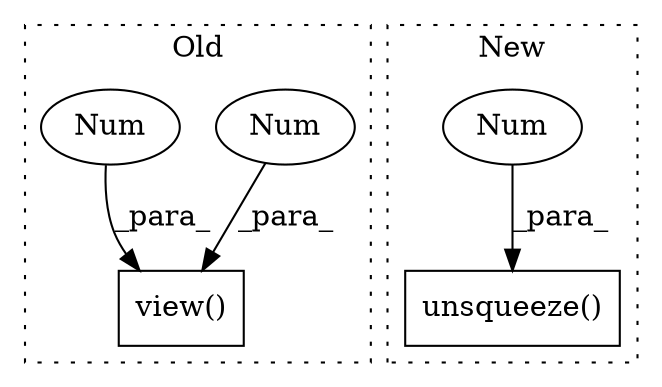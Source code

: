 digraph G {
subgraph cluster0 {
1 [label="view()" a="75" s="2590,2676" l="73,1" shape="box"];
3 [label="Num" a="76" s="2674" l="2" shape="ellipse"];
4 [label="Num" a="76" s="2671" l="1" shape="ellipse"];
label = "Old";
style="dotted";
}
subgraph cluster1 {
2 [label="unsqueeze()" a="75" s="2897,2932" l="33,1" shape="box"];
5 [label="Num" a="76" s="2930" l="2" shape="ellipse"];
label = "New";
style="dotted";
}
3 -> 1 [label="_para_"];
4 -> 1 [label="_para_"];
5 -> 2 [label="_para_"];
}